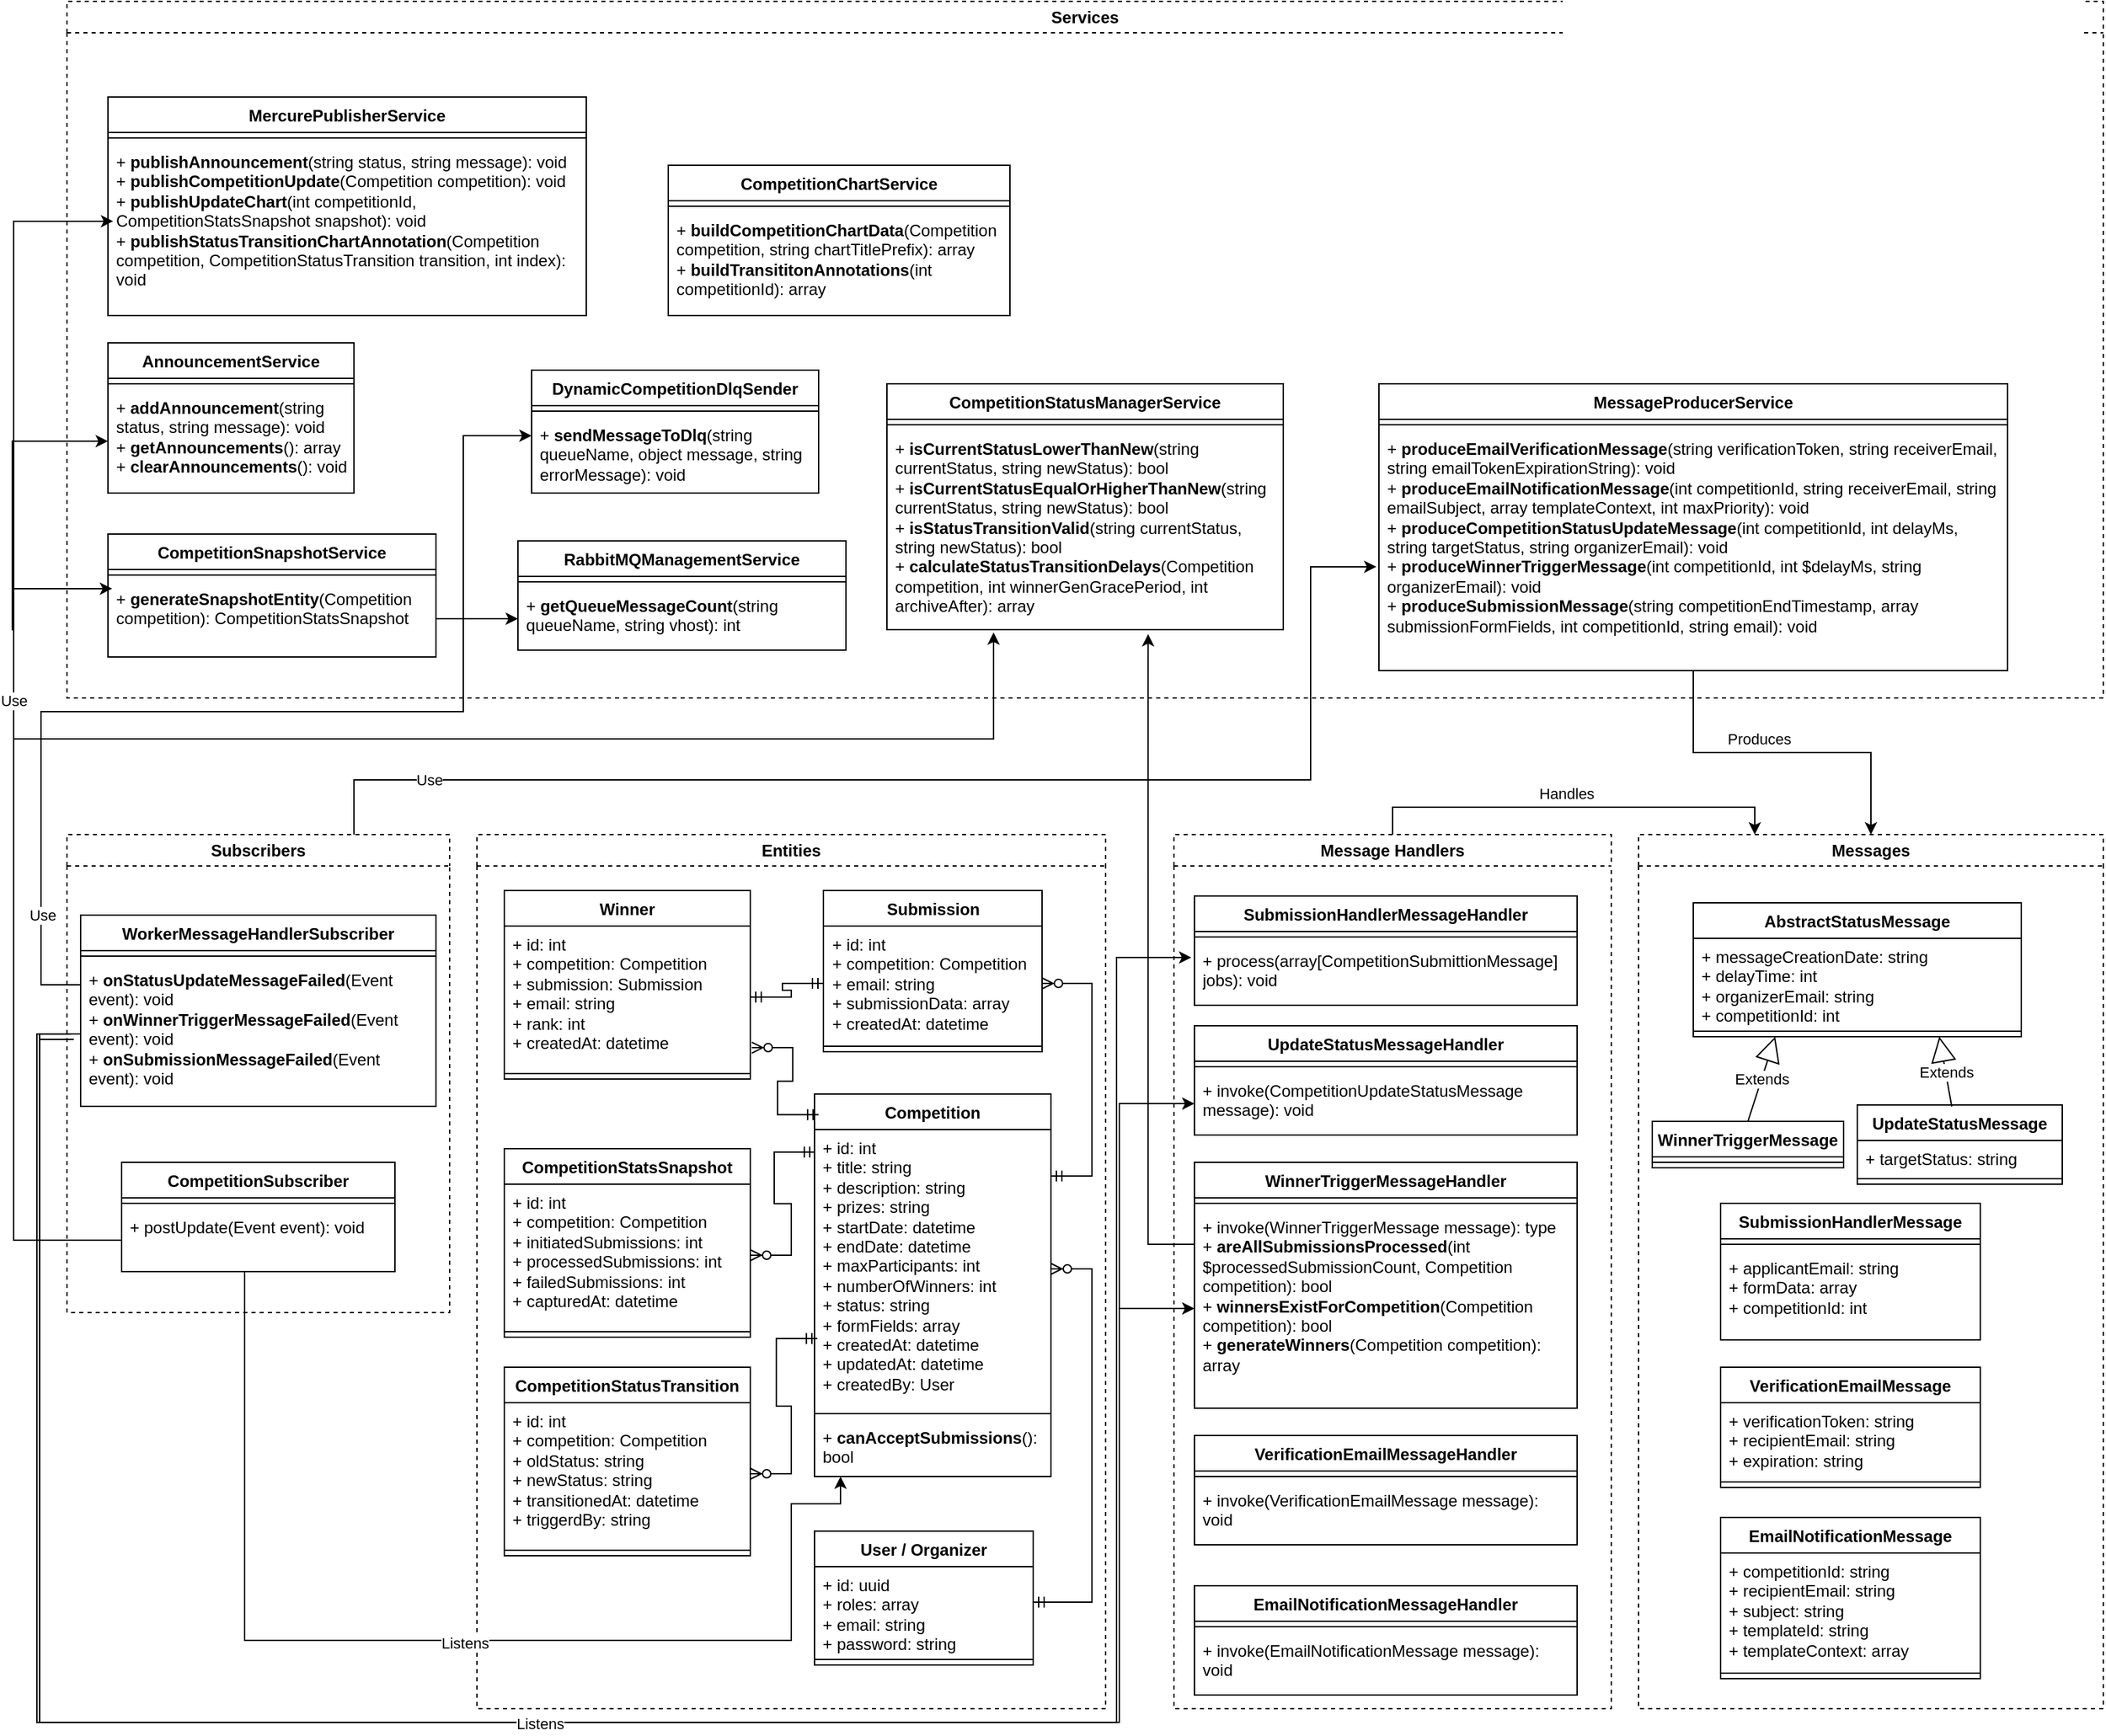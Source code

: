 <mxfile version="28.1.0">
  <diagram name="Page-1" id="Ll_HzV_8jkpDdLq3Myu-">
    <mxGraphModel dx="3773" dy="2722" grid="1" gridSize="10" guides="1" tooltips="1" connect="1" arrows="1" fold="1" page="1" pageScale="1" pageWidth="827" pageHeight="1169" math="0" shadow="0">
      <root>
        <mxCell id="0" />
        <mxCell id="1" parent="0" />
        <mxCell id="NCMBcJRMP1_jPOXvUPL3-62" value="Entities" style="swimlane;whiteSpace=wrap;html=1;dashed=1;" vertex="1" parent="1">
          <mxGeometry x="340" y="560" width="460" height="640" as="geometry" />
        </mxCell>
        <mxCell id="NCMBcJRMP1_jPOXvUPL3-13" value="Submission" style="swimlane;fontStyle=1;align=center;verticalAlign=top;childLayout=stackLayout;horizontal=1;startSize=26;horizontalStack=0;resizeParent=1;resizeParentMax=0;resizeLast=0;collapsible=1;marginBottom=0;whiteSpace=wrap;html=1;" vertex="1" parent="NCMBcJRMP1_jPOXvUPL3-62">
          <mxGeometry x="253.5" y="41" width="160" height="118" as="geometry" />
        </mxCell>
        <mxCell id="NCMBcJRMP1_jPOXvUPL3-14" value="+ id: int&lt;br&gt;+ competition: Competition&lt;div&gt;+ email: string&lt;/div&gt;&lt;div&gt;+ submissionData: array&lt;/div&gt;&lt;div&gt;+ createdAt: datetime&lt;/div&gt;" style="text;strokeColor=none;fillColor=none;align=left;verticalAlign=top;spacingLeft=4;spacingRight=4;overflow=hidden;rotatable=0;points=[[0,0.5],[1,0.5]];portConstraint=eastwest;whiteSpace=wrap;html=1;" vertex="1" parent="NCMBcJRMP1_jPOXvUPL3-13">
          <mxGeometry y="26" width="160" height="84" as="geometry" />
        </mxCell>
        <mxCell id="NCMBcJRMP1_jPOXvUPL3-15" value="" style="line;strokeWidth=1;fillColor=none;align=left;verticalAlign=middle;spacingTop=-1;spacingLeft=3;spacingRight=3;rotatable=0;labelPosition=right;points=[];portConstraint=eastwest;strokeColor=inherit;" vertex="1" parent="NCMBcJRMP1_jPOXvUPL3-13">
          <mxGeometry y="110" width="160" height="8" as="geometry" />
        </mxCell>
        <mxCell id="NCMBcJRMP1_jPOXvUPL3-9" value="Competition" style="swimlane;fontStyle=1;align=center;verticalAlign=top;childLayout=stackLayout;horizontal=1;startSize=26;horizontalStack=0;resizeParent=1;resizeParentMax=0;resizeLast=0;collapsible=1;marginBottom=0;whiteSpace=wrap;html=1;" vertex="1" parent="NCMBcJRMP1_jPOXvUPL3-62">
          <mxGeometry x="247" y="190" width="173" height="280" as="geometry" />
        </mxCell>
        <mxCell id="NCMBcJRMP1_jPOXvUPL3-10" value="+ id: int&lt;br&gt;+ title: string&lt;br&gt;+ description: string&lt;br&gt;+ prizes: string&lt;br&gt;+ startDate: datetime&lt;br&gt;+ endDate: datetime&lt;br&gt;+ maxParticipants: int&lt;br&gt;+ numberOfWinners: int&lt;br&gt;+ status: string&lt;br&gt;+ formFields: array&lt;br&gt;&lt;div&gt;+ createdAt: datetime&lt;br&gt;+ upda&lt;span style=&quot;background-color: transparent; color: light-dark(rgb(0, 0, 0), rgb(255, 255, 255));&quot;&gt;tedAt: datetime&lt;br&gt;+&amp;nbsp;&lt;/span&gt;&lt;span style=&quot;background-color: transparent; color: light-dark(rgb(0, 0, 0), rgb(255, 255, 255));&quot;&gt;createdBy: User&lt;/span&gt;&lt;/div&gt;" style="text;strokeColor=none;fillColor=none;align=left;verticalAlign=top;spacingLeft=4;spacingRight=4;overflow=hidden;rotatable=0;points=[[0,0.5],[1,0.5]];portConstraint=eastwest;whiteSpace=wrap;html=1;" vertex="1" parent="NCMBcJRMP1_jPOXvUPL3-9">
          <mxGeometry y="26" width="173" height="204" as="geometry" />
        </mxCell>
        <mxCell id="NCMBcJRMP1_jPOXvUPL3-11" value="" style="line;strokeWidth=1;fillColor=none;align=left;verticalAlign=middle;spacingTop=-1;spacingLeft=3;spacingRight=3;rotatable=0;labelPosition=right;points=[];portConstraint=eastwest;strokeColor=inherit;" vertex="1" parent="NCMBcJRMP1_jPOXvUPL3-9">
          <mxGeometry y="230" width="173" height="8" as="geometry" />
        </mxCell>
        <mxCell id="NCMBcJRMP1_jPOXvUPL3-12" value="+ &lt;b&gt;canAcceptSubmissions&lt;/b&gt;(): bool" style="text;strokeColor=none;fillColor=none;align=left;verticalAlign=top;spacingLeft=4;spacingRight=4;overflow=hidden;rotatable=0;points=[[0,0.5],[1,0.5]];portConstraint=eastwest;whiteSpace=wrap;html=1;" vertex="1" parent="NCMBcJRMP1_jPOXvUPL3-9">
          <mxGeometry y="238" width="173" height="42" as="geometry" />
        </mxCell>
        <mxCell id="NCMBcJRMP1_jPOXvUPL3-29" value="User / Organizer" style="swimlane;fontStyle=1;align=center;verticalAlign=top;childLayout=stackLayout;horizontal=1;startSize=26;horizontalStack=0;resizeParent=1;resizeParentMax=0;resizeLast=0;collapsible=1;marginBottom=0;whiteSpace=wrap;html=1;" vertex="1" parent="NCMBcJRMP1_jPOXvUPL3-62">
          <mxGeometry x="247" y="510" width="160" height="98" as="geometry" />
        </mxCell>
        <mxCell id="NCMBcJRMP1_jPOXvUPL3-30" value="+ id: uuid&lt;br&gt;+ roles: array&lt;br&gt;+ email: string&lt;br&gt;+ password: string" style="text;strokeColor=none;fillColor=none;align=left;verticalAlign=top;spacingLeft=4;spacingRight=4;overflow=hidden;rotatable=0;points=[[0,0.5],[1,0.5]];portConstraint=eastwest;whiteSpace=wrap;html=1;" vertex="1" parent="NCMBcJRMP1_jPOXvUPL3-29">
          <mxGeometry y="26" width="160" height="64" as="geometry" />
        </mxCell>
        <mxCell id="NCMBcJRMP1_jPOXvUPL3-31" value="" style="line;strokeWidth=1;fillColor=none;align=left;verticalAlign=middle;spacingTop=-1;spacingLeft=3;spacingRight=3;rotatable=0;labelPosition=right;points=[];portConstraint=eastwest;strokeColor=inherit;" vertex="1" parent="NCMBcJRMP1_jPOXvUPL3-29">
          <mxGeometry y="90" width="160" height="8" as="geometry" />
        </mxCell>
        <mxCell id="NCMBcJRMP1_jPOXvUPL3-17" value="CompetitionStatusTransition" style="swimlane;fontStyle=1;align=center;verticalAlign=top;childLayout=stackLayout;horizontal=1;startSize=26;horizontalStack=0;resizeParent=1;resizeParentMax=0;resizeLast=0;collapsible=1;marginBottom=0;whiteSpace=wrap;html=1;" vertex="1" parent="NCMBcJRMP1_jPOXvUPL3-62">
          <mxGeometry x="20" y="390" width="180" height="138" as="geometry">
            <mxRectangle x="50" y="390" width="180" height="30" as="alternateBounds" />
          </mxGeometry>
        </mxCell>
        <mxCell id="NCMBcJRMP1_jPOXvUPL3-18" value="+ id: int&lt;br&gt;+ competition: Competition&lt;br&gt;+ oldStatus: string&lt;br&gt;+ newStatus: string&lt;br&gt;+ transitionedAt: datetime&lt;br&gt;+ triggerdBy: string" style="text;strokeColor=none;fillColor=none;align=left;verticalAlign=top;spacingLeft=4;spacingRight=4;overflow=hidden;rotatable=0;points=[[0,0.5],[1,0.5]];portConstraint=eastwest;whiteSpace=wrap;html=1;" vertex="1" parent="NCMBcJRMP1_jPOXvUPL3-17">
          <mxGeometry y="26" width="180" height="104" as="geometry" />
        </mxCell>
        <mxCell id="NCMBcJRMP1_jPOXvUPL3-19" value="" style="line;strokeWidth=1;fillColor=none;align=left;verticalAlign=middle;spacingTop=-1;spacingLeft=3;spacingRight=3;rotatable=0;labelPosition=right;points=[];portConstraint=eastwest;strokeColor=inherit;" vertex="1" parent="NCMBcJRMP1_jPOXvUPL3-17">
          <mxGeometry y="130" width="180" height="8" as="geometry" />
        </mxCell>
        <mxCell id="NCMBcJRMP1_jPOXvUPL3-21" value="CompetitionStatsSnapshot" style="swimlane;fontStyle=1;align=center;verticalAlign=top;childLayout=stackLayout;horizontal=1;startSize=26;horizontalStack=0;resizeParent=1;resizeParentMax=0;resizeLast=0;collapsible=1;marginBottom=0;whiteSpace=wrap;html=1;" vertex="1" parent="NCMBcJRMP1_jPOXvUPL3-62">
          <mxGeometry x="20" y="230" width="180" height="138" as="geometry" />
        </mxCell>
        <mxCell id="NCMBcJRMP1_jPOXvUPL3-22" value="+ id: int&lt;br&gt;+ competition: Competition&lt;br&gt;+ initiatedSubmissions: int&lt;br&gt;+ processedSubmissions: int&lt;br&gt;+ failedSubmissions: int&lt;br&gt;+ capturedAt: datetime" style="text;strokeColor=none;fillColor=none;align=left;verticalAlign=top;spacingLeft=4;spacingRight=4;overflow=hidden;rotatable=0;points=[[0,0.5],[1,0.5]];portConstraint=eastwest;whiteSpace=wrap;html=1;" vertex="1" parent="NCMBcJRMP1_jPOXvUPL3-21">
          <mxGeometry y="26" width="180" height="104" as="geometry" />
        </mxCell>
        <mxCell id="NCMBcJRMP1_jPOXvUPL3-23" value="" style="line;strokeWidth=1;fillColor=none;align=left;verticalAlign=middle;spacingTop=-1;spacingLeft=3;spacingRight=3;rotatable=0;labelPosition=right;points=[];portConstraint=eastwest;strokeColor=inherit;" vertex="1" parent="NCMBcJRMP1_jPOXvUPL3-21">
          <mxGeometry y="130" width="180" height="8" as="geometry" />
        </mxCell>
        <mxCell id="NCMBcJRMP1_jPOXvUPL3-283" value="" style="edgeStyle=entityRelationEdgeStyle;fontSize=12;html=1;endArrow=ERzeroToMany;startArrow=ERmandOne;rounded=0;entryX=1;entryY=0.5;entryDx=0;entryDy=0;exitX=0.012;exitY=0.75;exitDx=0;exitDy=0;exitPerimeter=0;" edge="1" parent="NCMBcJRMP1_jPOXvUPL3-62" source="NCMBcJRMP1_jPOXvUPL3-10" target="NCMBcJRMP1_jPOXvUPL3-18">
          <mxGeometry width="100" height="100" relative="1" as="geometry">
            <mxPoint x="147" y="240" as="sourcePoint" />
            <mxPoint x="247" y="140" as="targetPoint" />
          </mxGeometry>
        </mxCell>
        <mxCell id="NCMBcJRMP1_jPOXvUPL3-284" value="" style="edgeStyle=entityRelationEdgeStyle;fontSize=12;html=1;endArrow=ERzeroToMany;startArrow=ERmandOne;rounded=0;exitX=0.003;exitY=0.081;exitDx=0;exitDy=0;exitPerimeter=0;" edge="1" parent="NCMBcJRMP1_jPOXvUPL3-62" source="NCMBcJRMP1_jPOXvUPL3-10" target="NCMBcJRMP1_jPOXvUPL3-22">
          <mxGeometry width="100" height="100" relative="1" as="geometry">
            <mxPoint x="299" y="179" as="sourcePoint" />
            <mxPoint x="250" y="179" as="targetPoint" />
          </mxGeometry>
        </mxCell>
        <mxCell id="NCMBcJRMP1_jPOXvUPL3-297" value="" style="edgeStyle=entityRelationEdgeStyle;fontSize=12;html=1;endArrow=ERzeroToMany;startArrow=ERmandOne;rounded=0;exitX=1;exitY=0.406;exitDx=0;exitDy=0;exitPerimeter=0;" edge="1" parent="NCMBcJRMP1_jPOXvUPL3-62" source="NCMBcJRMP1_jPOXvUPL3-30" target="NCMBcJRMP1_jPOXvUPL3-10">
          <mxGeometry width="100" height="100" relative="1" as="geometry">
            <mxPoint x="290" y="800" as="sourcePoint" />
            <mxPoint x="390" y="700" as="targetPoint" />
            <Array as="points">
              <mxPoint x="460" y="410" />
            </Array>
          </mxGeometry>
        </mxCell>
        <mxCell id="NCMBcJRMP1_jPOXvUPL3-298" value="" style="edgeStyle=entityRelationEdgeStyle;fontSize=12;html=1;endArrow=ERzeroToMany;startArrow=ERmandOne;rounded=0;" edge="1" parent="NCMBcJRMP1_jPOXvUPL3-62" target="NCMBcJRMP1_jPOXvUPL3-14">
          <mxGeometry width="100" height="100" relative="1" as="geometry">
            <mxPoint x="420" y="250" as="sourcePoint" />
            <mxPoint x="433" y="160" as="targetPoint" />
            <Array as="points">
              <mxPoint x="473" y="252" />
            </Array>
          </mxGeometry>
        </mxCell>
        <mxCell id="NCMBcJRMP1_jPOXvUPL3-25" value="Winner" style="swimlane;fontStyle=1;align=center;verticalAlign=top;childLayout=stackLayout;horizontal=1;startSize=26;horizontalStack=0;resizeParent=1;resizeParentMax=0;resizeLast=0;collapsible=1;marginBottom=0;whiteSpace=wrap;html=1;" vertex="1" parent="NCMBcJRMP1_jPOXvUPL3-62">
          <mxGeometry x="20" y="41" width="180" height="138" as="geometry" />
        </mxCell>
        <mxCell id="NCMBcJRMP1_jPOXvUPL3-26" value="+ id: int&lt;div&gt;+ competition: Competition&lt;/div&gt;&lt;div&gt;+ submission:&amp;nbsp;&lt;span style=&quot;background-color: transparent; color: light-dark(rgb(0, 0, 0), rgb(255, 255, 255));&quot;&gt;Submission&lt;/span&gt;&lt;/div&gt;&lt;div&gt;+ email: string&lt;/div&gt;&lt;div&gt;+ rank: int&lt;/div&gt;&lt;div&gt;+ createdAt: datetime&lt;/div&gt;" style="text;strokeColor=none;fillColor=none;align=left;verticalAlign=top;spacingLeft=4;spacingRight=4;overflow=hidden;rotatable=0;points=[[0,0.5],[1,0.5]];portConstraint=eastwest;whiteSpace=wrap;html=1;" vertex="1" parent="NCMBcJRMP1_jPOXvUPL3-25">
          <mxGeometry y="26" width="180" height="104" as="geometry" />
        </mxCell>
        <mxCell id="NCMBcJRMP1_jPOXvUPL3-27" value="" style="line;strokeWidth=1;fillColor=none;align=left;verticalAlign=middle;spacingTop=-1;spacingLeft=3;spacingRight=3;rotatable=0;labelPosition=right;points=[];portConstraint=eastwest;strokeColor=inherit;" vertex="1" parent="NCMBcJRMP1_jPOXvUPL3-25">
          <mxGeometry y="130" width="180" height="8" as="geometry" />
        </mxCell>
        <mxCell id="NCMBcJRMP1_jPOXvUPL3-299" value="" style="edgeStyle=entityRelationEdgeStyle;fontSize=12;html=1;endArrow=ERmandOne;startArrow=ERmandOne;rounded=0;" edge="1" parent="NCMBcJRMP1_jPOXvUPL3-62" source="NCMBcJRMP1_jPOXvUPL3-26" target="NCMBcJRMP1_jPOXvUPL3-14">
          <mxGeometry width="100" height="100" relative="1" as="geometry">
            <mxPoint x="260" y="770" as="sourcePoint" />
            <mxPoint x="360" y="670" as="targetPoint" />
          </mxGeometry>
        </mxCell>
        <mxCell id="NCMBcJRMP1_jPOXvUPL3-300" value="" style="edgeStyle=entityRelationEdgeStyle;fontSize=12;html=1;endArrow=ERzeroToMany;startArrow=ERmandOne;rounded=0;exitX=0.017;exitY=0.054;exitDx=0;exitDy=0;exitPerimeter=0;entryX=1.006;entryY=0.856;entryDx=0;entryDy=0;entryPerimeter=0;" edge="1" parent="NCMBcJRMP1_jPOXvUPL3-62" source="NCMBcJRMP1_jPOXvUPL3-9" target="NCMBcJRMP1_jPOXvUPL3-26">
          <mxGeometry width="100" height="100" relative="1" as="geometry">
            <mxPoint x="258" y="760" as="sourcePoint" />
            <mxPoint x="110" y="200" as="targetPoint" />
          </mxGeometry>
        </mxCell>
        <mxCell id="NCMBcJRMP1_jPOXvUPL3-242" style="edgeStyle=orthogonalEdgeStyle;rounded=0;orthogonalLoop=1;jettySize=auto;html=1;exitX=0.75;exitY=0;exitDx=0;exitDy=0;curved=0;strokeColor=default;startSize=12;entryX=-0.004;entryY=0.568;entryDx=0;entryDy=0;entryPerimeter=0;" edge="1" parent="1" source="NCMBcJRMP1_jPOXvUPL3-88" target="NCMBcJRMP1_jPOXvUPL3-129">
          <mxGeometry relative="1" as="geometry">
            <mxPoint x="950" y="400" as="targetPoint" />
            <Array as="points">
              <mxPoint x="250" y="520" />
              <mxPoint x="950" y="520" />
              <mxPoint x="950" y="364" />
            </Array>
          </mxGeometry>
        </mxCell>
        <mxCell id="NCMBcJRMP1_jPOXvUPL3-243" value="Use" style="edgeLabel;html=1;align=center;verticalAlign=middle;resizable=0;points=[];" vertex="1" connectable="0" parent="NCMBcJRMP1_jPOXvUPL3-242">
          <mxGeometry x="-0.802" relative="1" as="geometry">
            <mxPoint x="1" as="offset" />
          </mxGeometry>
        </mxCell>
        <mxCell id="NCMBcJRMP1_jPOXvUPL3-88" value="Subscribers" style="swimlane;whiteSpace=wrap;html=1;dashed=1;" vertex="1" parent="1">
          <mxGeometry x="40" y="560" width="280" height="350" as="geometry" />
        </mxCell>
        <mxCell id="NCMBcJRMP1_jPOXvUPL3-93" value="CompetitionSubscriber" style="swimlane;fontStyle=1;align=center;verticalAlign=top;childLayout=stackLayout;horizontal=1;startSize=26;horizontalStack=0;resizeParent=1;resizeParentMax=0;resizeLast=0;collapsible=1;marginBottom=0;whiteSpace=wrap;html=1;" vertex="1" parent="NCMBcJRMP1_jPOXvUPL3-88">
          <mxGeometry x="40" y="240" width="200" height="80" as="geometry" />
        </mxCell>
        <mxCell id="NCMBcJRMP1_jPOXvUPL3-95" value="" style="line;strokeWidth=1;fillColor=none;align=left;verticalAlign=middle;spacingTop=-1;spacingLeft=3;spacingRight=3;rotatable=0;labelPosition=right;points=[];portConstraint=eastwest;strokeColor=inherit;" vertex="1" parent="NCMBcJRMP1_jPOXvUPL3-93">
          <mxGeometry y="26" width="200" height="8" as="geometry" />
        </mxCell>
        <mxCell id="NCMBcJRMP1_jPOXvUPL3-96" value="+ postUpdate(Event event): void" style="text;strokeColor=none;fillColor=none;align=left;verticalAlign=top;spacingLeft=4;spacingRight=4;overflow=hidden;rotatable=0;points=[[0,0.5],[1,0.5]];portConstraint=eastwest;whiteSpace=wrap;html=1;" vertex="1" parent="NCMBcJRMP1_jPOXvUPL3-93">
          <mxGeometry y="34" width="200" height="46" as="geometry" />
        </mxCell>
        <mxCell id="NCMBcJRMP1_jPOXvUPL3-89" value="WorkerMessageHandlerSubscriber" style="swimlane;fontStyle=1;align=center;verticalAlign=top;childLayout=stackLayout;horizontal=1;startSize=26;horizontalStack=0;resizeParent=1;resizeParentMax=0;resizeLast=0;collapsible=1;marginBottom=0;whiteSpace=wrap;html=1;" vertex="1" parent="NCMBcJRMP1_jPOXvUPL3-88">
          <mxGeometry x="10" y="59" width="260" height="140" as="geometry" />
        </mxCell>
        <mxCell id="NCMBcJRMP1_jPOXvUPL3-91" value="" style="line;strokeWidth=1;fillColor=none;align=left;verticalAlign=middle;spacingTop=-1;spacingLeft=3;spacingRight=3;rotatable=0;labelPosition=right;points=[];portConstraint=eastwest;strokeColor=inherit;" vertex="1" parent="NCMBcJRMP1_jPOXvUPL3-89">
          <mxGeometry y="26" width="260" height="8" as="geometry" />
        </mxCell>
        <mxCell id="NCMBcJRMP1_jPOXvUPL3-92" value="+ &lt;b&gt;onStatusUpdateMessageFailed&lt;/b&gt;(Event event): void&lt;br&gt;+ &lt;b&gt;onWinnerTriggerMessageFailed&lt;/b&gt;(Event event): void&lt;br&gt;+ &lt;b&gt;onSubmissionMessageFailed&lt;/b&gt;(Event event): void" style="text;strokeColor=none;fillColor=none;align=left;verticalAlign=top;spacingLeft=4;spacingRight=4;overflow=hidden;rotatable=0;points=[[0,0.5],[1,0.5]];portConstraint=eastwest;whiteSpace=wrap;html=1;" vertex="1" parent="NCMBcJRMP1_jPOXvUPL3-89">
          <mxGeometry y="34" width="260" height="106" as="geometry" />
        </mxCell>
        <mxCell id="NCMBcJRMP1_jPOXvUPL3-97" value="Services" style="swimlane;whiteSpace=wrap;html=1;dashed=1;" vertex="1" parent="1">
          <mxGeometry x="40" y="-50" width="1490" height="510" as="geometry" />
        </mxCell>
        <mxCell id="NCMBcJRMP1_jPOXvUPL3-102" value="CompetitionChartService" style="swimlane;fontStyle=1;align=center;verticalAlign=top;childLayout=stackLayout;horizontal=1;startSize=26;horizontalStack=0;resizeParent=1;resizeParentMax=0;resizeLast=0;collapsible=1;marginBottom=0;whiteSpace=wrap;html=1;" vertex="1" parent="NCMBcJRMP1_jPOXvUPL3-97">
          <mxGeometry x="440" y="120" width="250" height="110" as="geometry" />
        </mxCell>
        <mxCell id="NCMBcJRMP1_jPOXvUPL3-104" value="" style="line;strokeWidth=1;fillColor=none;align=left;verticalAlign=middle;spacingTop=-1;spacingLeft=3;spacingRight=3;rotatable=0;labelPosition=right;points=[];portConstraint=eastwest;strokeColor=inherit;" vertex="1" parent="NCMBcJRMP1_jPOXvUPL3-102">
          <mxGeometry y="26" width="250" height="8" as="geometry" />
        </mxCell>
        <mxCell id="NCMBcJRMP1_jPOXvUPL3-105" value="+ &lt;b&gt;buildCompetitionChartData&lt;/b&gt;(Competition competition, string chartTitlePrefix): array&lt;br&gt;+ &lt;b&gt;buildTransititonAnnotations&lt;/b&gt;(int competitionId): array" style="text;strokeColor=none;fillColor=none;align=left;verticalAlign=top;spacingLeft=4;spacingRight=4;overflow=hidden;rotatable=0;points=[[0,0.5],[1,0.5]];portConstraint=eastwest;whiteSpace=wrap;html=1;" vertex="1" parent="NCMBcJRMP1_jPOXvUPL3-102">
          <mxGeometry y="34" width="250" height="76" as="geometry" />
        </mxCell>
        <mxCell id="NCMBcJRMP1_jPOXvUPL3-98" value="RabbitMQManagementService" style="swimlane;fontStyle=1;align=center;verticalAlign=top;childLayout=stackLayout;horizontal=1;startSize=26;horizontalStack=0;resizeParent=1;resizeParentMax=0;resizeLast=0;collapsible=1;marginBottom=0;whiteSpace=wrap;html=1;" vertex="1" parent="NCMBcJRMP1_jPOXvUPL3-97">
          <mxGeometry x="330" y="395" width="240" height="80" as="geometry" />
        </mxCell>
        <mxCell id="NCMBcJRMP1_jPOXvUPL3-100" value="" style="line;strokeWidth=1;fillColor=none;align=left;verticalAlign=middle;spacingTop=-1;spacingLeft=3;spacingRight=3;rotatable=0;labelPosition=right;points=[];portConstraint=eastwest;strokeColor=inherit;" vertex="1" parent="NCMBcJRMP1_jPOXvUPL3-98">
          <mxGeometry y="26" width="240" height="8" as="geometry" />
        </mxCell>
        <mxCell id="NCMBcJRMP1_jPOXvUPL3-101" value="+ &lt;b&gt;getQueueMessageCount&lt;/b&gt;(string queueName, string vhost): int" style="text;strokeColor=none;fillColor=none;align=left;verticalAlign=top;spacingLeft=4;spacingRight=4;overflow=hidden;rotatable=0;points=[[0,0.5],[1,0.5]];portConstraint=eastwest;whiteSpace=wrap;html=1;" vertex="1" parent="NCMBcJRMP1_jPOXvUPL3-98">
          <mxGeometry y="34" width="240" height="46" as="geometry" />
        </mxCell>
        <mxCell id="NCMBcJRMP1_jPOXvUPL3-106" value="CompetitionStatusManagerService" style="swimlane;fontStyle=1;align=center;verticalAlign=top;childLayout=stackLayout;horizontal=1;startSize=26;horizontalStack=0;resizeParent=1;resizeParentMax=0;resizeLast=0;collapsible=1;marginBottom=0;whiteSpace=wrap;html=1;" vertex="1" parent="NCMBcJRMP1_jPOXvUPL3-97">
          <mxGeometry x="600" y="280" width="290" height="180" as="geometry" />
        </mxCell>
        <mxCell id="NCMBcJRMP1_jPOXvUPL3-108" value="" style="line;strokeWidth=1;fillColor=none;align=left;verticalAlign=middle;spacingTop=-1;spacingLeft=3;spacingRight=3;rotatable=0;labelPosition=right;points=[];portConstraint=eastwest;strokeColor=inherit;" vertex="1" parent="NCMBcJRMP1_jPOXvUPL3-106">
          <mxGeometry y="26" width="290" height="8" as="geometry" />
        </mxCell>
        <mxCell id="NCMBcJRMP1_jPOXvUPL3-109" value="+ &lt;b&gt;isCurrentStatusLowerThanNew&lt;/b&gt;(string currentStatus, string newStatus): bool&lt;br&gt;+&amp;nbsp;&lt;b&gt;isCurrentStatusEqualOrHigherThanNew&lt;/b&gt;(string currentStatus, string newStatus): bool&lt;br&gt;+&amp;nbsp;&lt;b&gt;isStatusTransitionValid&lt;/b&gt;(string currentStatus, string newStatus): bool&lt;br&gt;+&amp;nbsp;&lt;b&gt;calculateStatusTransitionDelays&lt;/b&gt;(Competition competition, int winnerGenGracePeriod, int archiveAfter): array" style="text;strokeColor=none;fillColor=none;align=left;verticalAlign=top;spacingLeft=4;spacingRight=4;overflow=hidden;rotatable=0;points=[[0,0.5],[1,0.5]];portConstraint=eastwest;whiteSpace=wrap;html=1;" vertex="1" parent="NCMBcJRMP1_jPOXvUPL3-106">
          <mxGeometry y="34" width="290" height="146" as="geometry" />
        </mxCell>
        <mxCell id="NCMBcJRMP1_jPOXvUPL3-110" value="MercurePublisherService" style="swimlane;fontStyle=1;align=center;verticalAlign=top;childLayout=stackLayout;horizontal=1;startSize=26;horizontalStack=0;resizeParent=1;resizeParentMax=0;resizeLast=0;collapsible=1;marginBottom=0;whiteSpace=wrap;html=1;" vertex="1" parent="NCMBcJRMP1_jPOXvUPL3-97">
          <mxGeometry x="30" y="70" width="350" height="160" as="geometry" />
        </mxCell>
        <mxCell id="NCMBcJRMP1_jPOXvUPL3-112" value="" style="line;strokeWidth=1;fillColor=none;align=left;verticalAlign=middle;spacingTop=-1;spacingLeft=3;spacingRight=3;rotatable=0;labelPosition=right;points=[];portConstraint=eastwest;strokeColor=inherit;" vertex="1" parent="NCMBcJRMP1_jPOXvUPL3-110">
          <mxGeometry y="26" width="350" height="8" as="geometry" />
        </mxCell>
        <mxCell id="NCMBcJRMP1_jPOXvUPL3-113" value="+ &lt;b&gt;publishAnnouncement&lt;/b&gt;(string status, string message): void&lt;br&gt;+&amp;nbsp;&lt;b&gt;publishCompetitionUpdate&lt;/b&gt;(Competition competition): void&lt;br&gt;+&amp;nbsp;&lt;b&gt;publishUpdateChart&lt;/b&gt;(int competitionId, CompetitionStatsSnapshot snapshot): void&lt;br&gt;+&amp;nbsp;&lt;b&gt;publishStatusTransitionChartAnnotation&lt;/b&gt;(Competition competition, CompetitionStatusTransition transition, int index): void" style="text;strokeColor=none;fillColor=none;align=left;verticalAlign=top;spacingLeft=4;spacingRight=4;overflow=hidden;rotatable=0;points=[[0,0.5],[1,0.5]];portConstraint=eastwest;whiteSpace=wrap;html=1;" vertex="1" parent="NCMBcJRMP1_jPOXvUPL3-110">
          <mxGeometry y="34" width="350" height="126" as="geometry" />
        </mxCell>
        <mxCell id="NCMBcJRMP1_jPOXvUPL3-118" value="CompetitionSnapshotService" style="swimlane;fontStyle=1;align=center;verticalAlign=top;childLayout=stackLayout;horizontal=1;startSize=26;horizontalStack=0;resizeParent=1;resizeParentMax=0;resizeLast=0;collapsible=1;marginBottom=0;whiteSpace=wrap;html=1;" vertex="1" parent="NCMBcJRMP1_jPOXvUPL3-97">
          <mxGeometry x="30" y="390" width="240" height="90" as="geometry" />
        </mxCell>
        <mxCell id="NCMBcJRMP1_jPOXvUPL3-120" value="" style="line;strokeWidth=1;fillColor=none;align=left;verticalAlign=middle;spacingTop=-1;spacingLeft=3;spacingRight=3;rotatable=0;labelPosition=right;points=[];portConstraint=eastwest;strokeColor=inherit;" vertex="1" parent="NCMBcJRMP1_jPOXvUPL3-118">
          <mxGeometry y="26" width="240" height="8" as="geometry" />
        </mxCell>
        <mxCell id="NCMBcJRMP1_jPOXvUPL3-121" value="+ &lt;b&gt;generateSnapshotEntity&lt;/b&gt;(Competition competition):&lt;b&gt;&amp;nbsp;&lt;/b&gt;CompetitionStatsSnapshot" style="text;strokeColor=none;fillColor=none;align=left;verticalAlign=top;spacingLeft=4;spacingRight=4;overflow=hidden;rotatable=0;points=[[0,0.5],[1,0.5]];portConstraint=eastwest;whiteSpace=wrap;html=1;" vertex="1" parent="NCMBcJRMP1_jPOXvUPL3-118">
          <mxGeometry y="34" width="240" height="56" as="geometry" />
        </mxCell>
        <mxCell id="NCMBcJRMP1_jPOXvUPL3-122" value="DynamicCompetitionDlqSender" style="swimlane;fontStyle=1;align=center;verticalAlign=top;childLayout=stackLayout;horizontal=1;startSize=26;horizontalStack=0;resizeParent=1;resizeParentMax=0;resizeLast=0;collapsible=1;marginBottom=0;whiteSpace=wrap;html=1;" vertex="1" parent="NCMBcJRMP1_jPOXvUPL3-97">
          <mxGeometry x="340" y="270" width="210" height="90" as="geometry" />
        </mxCell>
        <mxCell id="NCMBcJRMP1_jPOXvUPL3-124" value="" style="line;strokeWidth=1;fillColor=none;align=left;verticalAlign=middle;spacingTop=-1;spacingLeft=3;spacingRight=3;rotatable=0;labelPosition=right;points=[];portConstraint=eastwest;strokeColor=inherit;" vertex="1" parent="NCMBcJRMP1_jPOXvUPL3-122">
          <mxGeometry y="26" width="210" height="8" as="geometry" />
        </mxCell>
        <mxCell id="NCMBcJRMP1_jPOXvUPL3-125" value="+ &lt;b&gt;sendMessageToDlq&lt;/b&gt;(string queueName, object message, string errorMessage): void" style="text;strokeColor=none;fillColor=none;align=left;verticalAlign=top;spacingLeft=4;spacingRight=4;overflow=hidden;rotatable=0;points=[[0,0.5],[1,0.5]];portConstraint=eastwest;whiteSpace=wrap;html=1;" vertex="1" parent="NCMBcJRMP1_jPOXvUPL3-122">
          <mxGeometry y="34" width="210" height="56" as="geometry" />
        </mxCell>
        <mxCell id="NCMBcJRMP1_jPOXvUPL3-126" value="MessageProducerService" style="swimlane;fontStyle=1;align=center;verticalAlign=top;childLayout=stackLayout;horizontal=1;startSize=26;horizontalStack=0;resizeParent=1;resizeParentMax=0;resizeLast=0;collapsible=1;marginBottom=0;whiteSpace=wrap;html=1;" vertex="1" parent="NCMBcJRMP1_jPOXvUPL3-97">
          <mxGeometry x="960" y="280" width="460" height="210" as="geometry" />
        </mxCell>
        <mxCell id="NCMBcJRMP1_jPOXvUPL3-128" value="" style="line;strokeWidth=1;fillColor=none;align=left;verticalAlign=middle;spacingTop=-1;spacingLeft=3;spacingRight=3;rotatable=0;labelPosition=right;points=[];portConstraint=eastwest;strokeColor=inherit;" vertex="1" parent="NCMBcJRMP1_jPOXvUPL3-126">
          <mxGeometry y="26" width="460" height="8" as="geometry" />
        </mxCell>
        <mxCell id="NCMBcJRMP1_jPOXvUPL3-129" value="+&amp;nbsp;&lt;b&gt;produceEmailVerificationMessage&lt;/b&gt;(string verificationToken, string receiverEmail, string emailTokenExpirationString): void&lt;br&gt;+ &lt;b&gt;produceEmailNotificationMessage&lt;/b&gt;(int competitionId, string receiverEmail, string emailSubject, array templateContext, int maxPriority): void&lt;div&gt;+ &lt;b&gt;produceCompetitionStatusUpdateMessage&lt;/b&gt;(int competitionId, int delayMs, string targetStatus, string organizerEmail): void&lt;/div&gt;&lt;div&gt;+ &lt;b&gt;produceWinnerTriggerMessage&lt;/b&gt;(int competitionId, int $delayMs, string organizerEmail): void&lt;/div&gt;&lt;div&gt;+ &lt;b&gt;produceSubmissionMessage&lt;/b&gt;(string competitionEndTimestamp, array submissionFormFields, int competitionId, string email): void&lt;/div&gt;" style="text;strokeColor=none;fillColor=none;align=left;verticalAlign=top;spacingLeft=4;spacingRight=4;overflow=hidden;rotatable=0;points=[[0,0.5],[1,0.5]];portConstraint=eastwest;whiteSpace=wrap;html=1;" vertex="1" parent="NCMBcJRMP1_jPOXvUPL3-126">
          <mxGeometry y="34" width="460" height="176" as="geometry" />
        </mxCell>
        <mxCell id="NCMBcJRMP1_jPOXvUPL3-114" value="AnnouncementService" style="swimlane;fontStyle=1;align=center;verticalAlign=top;childLayout=stackLayout;horizontal=1;startSize=26;horizontalStack=0;resizeParent=1;resizeParentMax=0;resizeLast=0;collapsible=1;marginBottom=0;whiteSpace=wrap;html=1;" vertex="1" parent="NCMBcJRMP1_jPOXvUPL3-97">
          <mxGeometry x="30" y="250" width="180" height="110" as="geometry" />
        </mxCell>
        <mxCell id="NCMBcJRMP1_jPOXvUPL3-116" value="" style="line;strokeWidth=1;fillColor=none;align=left;verticalAlign=middle;spacingTop=-1;spacingLeft=3;spacingRight=3;rotatable=0;labelPosition=right;points=[];portConstraint=eastwest;strokeColor=inherit;" vertex="1" parent="NCMBcJRMP1_jPOXvUPL3-114">
          <mxGeometry y="26" width="180" height="8" as="geometry" />
        </mxCell>
        <mxCell id="NCMBcJRMP1_jPOXvUPL3-117" value="+ &lt;b&gt;addAnnouncement&lt;/b&gt;(string status, string message): void&lt;br&gt;+&amp;nbsp;&lt;b&gt;getAnnouncements&lt;/b&gt;(): array&lt;br&gt;+&amp;nbsp;&lt;b&gt;clearAnnouncements&lt;/b&gt;(): void" style="text;strokeColor=none;fillColor=none;align=left;verticalAlign=top;spacingLeft=4;spacingRight=4;overflow=hidden;rotatable=0;points=[[0,0.5],[1,0.5]];portConstraint=eastwest;whiteSpace=wrap;html=1;" vertex="1" parent="NCMBcJRMP1_jPOXvUPL3-114">
          <mxGeometry y="34" width="180" height="76" as="geometry" />
        </mxCell>
        <mxCell id="NCMBcJRMP1_jPOXvUPL3-279" style="edgeStyle=orthogonalEdgeStyle;rounded=0;orthogonalLoop=1;jettySize=auto;html=1;" edge="1" parent="NCMBcJRMP1_jPOXvUPL3-97" source="NCMBcJRMP1_jPOXvUPL3-121" target="NCMBcJRMP1_jPOXvUPL3-101">
          <mxGeometry relative="1" as="geometry" />
        </mxCell>
        <mxCell id="NCMBcJRMP1_jPOXvUPL3-239" style="edgeStyle=orthogonalEdgeStyle;rounded=0;orthogonalLoop=1;jettySize=auto;html=1;entryX=0.25;entryY=0;entryDx=0;entryDy=0;" edge="1" parent="1" source="NCMBcJRMP1_jPOXvUPL3-130" target="NCMBcJRMP1_jPOXvUPL3-198">
          <mxGeometry relative="1" as="geometry">
            <mxPoint x="1250" y="530" as="targetPoint" />
            <Array as="points">
              <mxPoint x="1010" y="540" />
              <mxPoint x="1275" y="540" />
            </Array>
          </mxGeometry>
        </mxCell>
        <mxCell id="NCMBcJRMP1_jPOXvUPL3-240" value="Handles" style="edgeLabel;html=1;align=center;verticalAlign=middle;resizable=0;points=[];" vertex="1" connectable="0" parent="NCMBcJRMP1_jPOXvUPL3-239">
          <mxGeometry x="0.154" relative="1" as="geometry">
            <mxPoint x="-29" y="-10" as="offset" />
          </mxGeometry>
        </mxCell>
        <mxCell id="NCMBcJRMP1_jPOXvUPL3-130" value="Message Handlers" style="swimlane;whiteSpace=wrap;html=1;dashed=1;" vertex="1" parent="1">
          <mxGeometry x="850" y="560" width="320" height="640" as="geometry" />
        </mxCell>
        <mxCell id="NCMBcJRMP1_jPOXvUPL3-131" value="UpdateStatusMessageHandler" style="swimlane;fontStyle=1;align=center;verticalAlign=top;childLayout=stackLayout;horizontal=1;startSize=26;horizontalStack=0;resizeParent=1;resizeParentMax=0;resizeLast=0;collapsible=1;marginBottom=0;whiteSpace=wrap;html=1;" vertex="1" parent="NCMBcJRMP1_jPOXvUPL3-130">
          <mxGeometry x="15" y="140" width="280" height="80" as="geometry" />
        </mxCell>
        <mxCell id="NCMBcJRMP1_jPOXvUPL3-133" value="" style="line;strokeWidth=1;fillColor=none;align=left;verticalAlign=middle;spacingTop=-1;spacingLeft=3;spacingRight=3;rotatable=0;labelPosition=right;points=[];portConstraint=eastwest;strokeColor=inherit;" vertex="1" parent="NCMBcJRMP1_jPOXvUPL3-131">
          <mxGeometry y="26" width="280" height="8" as="geometry" />
        </mxCell>
        <mxCell id="NCMBcJRMP1_jPOXvUPL3-134" value="+ invoke(CompetitionUpdateStatusMessage message): void" style="text;strokeColor=none;fillColor=none;align=left;verticalAlign=top;spacingLeft=4;spacingRight=4;overflow=hidden;rotatable=0;points=[[0,0.5],[1,0.5]];portConstraint=eastwest;whiteSpace=wrap;html=1;" vertex="1" parent="NCMBcJRMP1_jPOXvUPL3-131">
          <mxGeometry y="34" width="280" height="46" as="geometry" />
        </mxCell>
        <mxCell id="NCMBcJRMP1_jPOXvUPL3-135" value="SubmissionHandlerMessageHandler" style="swimlane;fontStyle=1;align=center;verticalAlign=top;childLayout=stackLayout;horizontal=1;startSize=26;horizontalStack=0;resizeParent=1;resizeParentMax=0;resizeLast=0;collapsible=1;marginBottom=0;whiteSpace=wrap;html=1;" vertex="1" parent="NCMBcJRMP1_jPOXvUPL3-130">
          <mxGeometry x="15" y="45" width="280" height="80" as="geometry" />
        </mxCell>
        <mxCell id="NCMBcJRMP1_jPOXvUPL3-137" value="" style="line;strokeWidth=1;fillColor=none;align=left;verticalAlign=middle;spacingTop=-1;spacingLeft=3;spacingRight=3;rotatable=0;labelPosition=right;points=[];portConstraint=eastwest;strokeColor=inherit;" vertex="1" parent="NCMBcJRMP1_jPOXvUPL3-135">
          <mxGeometry y="26" width="280" height="8" as="geometry" />
        </mxCell>
        <mxCell id="NCMBcJRMP1_jPOXvUPL3-138" value="+ process(array[CompetitionSubmittionMessage] jobs): void" style="text;strokeColor=none;fillColor=none;align=left;verticalAlign=top;spacingLeft=4;spacingRight=4;overflow=hidden;rotatable=0;points=[[0,0.5],[1,0.5]];portConstraint=eastwest;whiteSpace=wrap;html=1;" vertex="1" parent="NCMBcJRMP1_jPOXvUPL3-135">
          <mxGeometry y="34" width="280" height="46" as="geometry" />
        </mxCell>
        <mxCell id="NCMBcJRMP1_jPOXvUPL3-140" value="WinnerTriggerMessageHandler" style="swimlane;fontStyle=1;align=center;verticalAlign=top;childLayout=stackLayout;horizontal=1;startSize=26;horizontalStack=0;resizeParent=1;resizeParentMax=0;resizeLast=0;collapsible=1;marginBottom=0;whiteSpace=wrap;html=1;" vertex="1" parent="NCMBcJRMP1_jPOXvUPL3-130">
          <mxGeometry x="15" y="240" width="280" height="180" as="geometry" />
        </mxCell>
        <mxCell id="NCMBcJRMP1_jPOXvUPL3-142" value="" style="line;strokeWidth=1;fillColor=none;align=left;verticalAlign=middle;spacingTop=-1;spacingLeft=3;spacingRight=3;rotatable=0;labelPosition=right;points=[];portConstraint=eastwest;strokeColor=inherit;" vertex="1" parent="NCMBcJRMP1_jPOXvUPL3-140">
          <mxGeometry y="26" width="280" height="8" as="geometry" />
        </mxCell>
        <mxCell id="NCMBcJRMP1_jPOXvUPL3-143" value="+ invoke(WinnerTriggerMessage message): type&lt;br&gt;+&amp;nbsp;&lt;b&gt;areAllSubmissionsProcessed&lt;/b&gt;(int $processedSubmissionCount, Competition competition): bool&lt;br&gt;+&amp;nbsp;&lt;b&gt;winnersExistForCompetition&lt;/b&gt;(Competition competition): bool&lt;br&gt;+&amp;nbsp;&lt;b&gt;generateWinners&lt;/b&gt;(Competition competition): array" style="text;strokeColor=none;fillColor=none;align=left;verticalAlign=top;spacingLeft=4;spacingRight=4;overflow=hidden;rotatable=0;points=[[0,0.5],[1,0.5]];portConstraint=eastwest;whiteSpace=wrap;html=1;" vertex="1" parent="NCMBcJRMP1_jPOXvUPL3-140">
          <mxGeometry y="34" width="280" height="146" as="geometry" />
        </mxCell>
        <mxCell id="NCMBcJRMP1_jPOXvUPL3-144" value="VerificationEmailMessageHandler" style="swimlane;fontStyle=1;align=center;verticalAlign=top;childLayout=stackLayout;horizontal=1;startSize=26;horizontalStack=0;resizeParent=1;resizeParentMax=0;resizeLast=0;collapsible=1;marginBottom=0;whiteSpace=wrap;html=1;" vertex="1" parent="NCMBcJRMP1_jPOXvUPL3-130">
          <mxGeometry x="15" y="440" width="280" height="80" as="geometry" />
        </mxCell>
        <mxCell id="NCMBcJRMP1_jPOXvUPL3-146" value="" style="line;strokeWidth=1;fillColor=none;align=left;verticalAlign=middle;spacingTop=-1;spacingLeft=3;spacingRight=3;rotatable=0;labelPosition=right;points=[];portConstraint=eastwest;strokeColor=inherit;" vertex="1" parent="NCMBcJRMP1_jPOXvUPL3-144">
          <mxGeometry y="26" width="280" height="8" as="geometry" />
        </mxCell>
        <mxCell id="NCMBcJRMP1_jPOXvUPL3-147" value="+ invoke(VerificationEmailMessage message): void" style="text;strokeColor=none;fillColor=none;align=left;verticalAlign=top;spacingLeft=4;spacingRight=4;overflow=hidden;rotatable=0;points=[[0,0.5],[1,0.5]];portConstraint=eastwest;whiteSpace=wrap;html=1;" vertex="1" parent="NCMBcJRMP1_jPOXvUPL3-144">
          <mxGeometry y="34" width="280" height="46" as="geometry" />
        </mxCell>
        <mxCell id="NCMBcJRMP1_jPOXvUPL3-148" value="EmailNotificationMessageHandler" style="swimlane;fontStyle=1;align=center;verticalAlign=top;childLayout=stackLayout;horizontal=1;startSize=26;horizontalStack=0;resizeParent=1;resizeParentMax=0;resizeLast=0;collapsible=1;marginBottom=0;whiteSpace=wrap;html=1;" vertex="1" parent="NCMBcJRMP1_jPOXvUPL3-130">
          <mxGeometry x="15" y="550" width="280" height="80" as="geometry" />
        </mxCell>
        <mxCell id="NCMBcJRMP1_jPOXvUPL3-150" value="" style="line;strokeWidth=1;fillColor=none;align=left;verticalAlign=middle;spacingTop=-1;spacingLeft=3;spacingRight=3;rotatable=0;labelPosition=right;points=[];portConstraint=eastwest;strokeColor=inherit;" vertex="1" parent="NCMBcJRMP1_jPOXvUPL3-148">
          <mxGeometry y="26" width="280" height="8" as="geometry" />
        </mxCell>
        <mxCell id="NCMBcJRMP1_jPOXvUPL3-151" value="+ invoke(EmailNotificationMessage message): void" style="text;strokeColor=none;fillColor=none;align=left;verticalAlign=top;spacingLeft=4;spacingRight=4;overflow=hidden;rotatable=0;points=[[0,0.5],[1,0.5]];portConstraint=eastwest;whiteSpace=wrap;html=1;" vertex="1" parent="NCMBcJRMP1_jPOXvUPL3-148">
          <mxGeometry y="34" width="280" height="46" as="geometry" />
        </mxCell>
        <mxCell id="NCMBcJRMP1_jPOXvUPL3-198" value="Messages" style="swimlane;whiteSpace=wrap;html=1;dashed=1;" vertex="1" parent="1">
          <mxGeometry x="1190" y="560" width="340" height="640" as="geometry" />
        </mxCell>
        <mxCell id="NCMBcJRMP1_jPOXvUPL3-203" value="SubmissionHandlerMessage" style="swimlane;fontStyle=1;align=center;verticalAlign=top;childLayout=stackLayout;horizontal=1;startSize=26;horizontalStack=0;resizeParent=1;resizeParentMax=0;resizeLast=0;collapsible=1;marginBottom=0;whiteSpace=wrap;html=1;" vertex="1" parent="NCMBcJRMP1_jPOXvUPL3-198">
          <mxGeometry x="60" y="270" width="190" height="100" as="geometry" />
        </mxCell>
        <mxCell id="NCMBcJRMP1_jPOXvUPL3-205" value="" style="line;strokeWidth=1;fillColor=none;align=left;verticalAlign=middle;spacingTop=-1;spacingLeft=3;spacingRight=3;rotatable=0;labelPosition=right;points=[];portConstraint=eastwest;strokeColor=inherit;" vertex="1" parent="NCMBcJRMP1_jPOXvUPL3-203">
          <mxGeometry y="26" width="190" height="8" as="geometry" />
        </mxCell>
        <mxCell id="NCMBcJRMP1_jPOXvUPL3-204" value="+ applicantEmail: string&lt;br&gt;+ formData: array&lt;br&gt;+&amp;nbsp;competitionId: int" style="text;strokeColor=none;fillColor=none;align=left;verticalAlign=top;spacingLeft=4;spacingRight=4;overflow=hidden;rotatable=0;points=[[0,0.5],[1,0.5]];portConstraint=eastwest;whiteSpace=wrap;html=1;" vertex="1" parent="NCMBcJRMP1_jPOXvUPL3-203">
          <mxGeometry y="34" width="190" height="66" as="geometry" />
        </mxCell>
        <mxCell id="NCMBcJRMP1_jPOXvUPL3-207" value="WinnerTriggerMessage" style="swimlane;fontStyle=1;align=center;verticalAlign=top;childLayout=stackLayout;horizontal=1;startSize=26;horizontalStack=0;resizeParent=1;resizeParentMax=0;resizeLast=0;collapsible=1;marginBottom=0;whiteSpace=wrap;html=1;" vertex="1" parent="NCMBcJRMP1_jPOXvUPL3-198">
          <mxGeometry x="10" y="210" width="140" height="34" as="geometry" />
        </mxCell>
        <mxCell id="NCMBcJRMP1_jPOXvUPL3-209" value="" style="line;strokeWidth=1;fillColor=none;align=left;verticalAlign=middle;spacingTop=-1;spacingLeft=3;spacingRight=3;rotatable=0;labelPosition=right;points=[];portConstraint=eastwest;strokeColor=inherit;" vertex="1" parent="NCMBcJRMP1_jPOXvUPL3-207">
          <mxGeometry y="26" width="140" height="8" as="geometry" />
        </mxCell>
        <mxCell id="NCMBcJRMP1_jPOXvUPL3-211" value="VerificationEmailMessage" style="swimlane;fontStyle=1;align=center;verticalAlign=top;childLayout=stackLayout;horizontal=1;startSize=26;horizontalStack=0;resizeParent=1;resizeParentMax=0;resizeLast=0;collapsible=1;marginBottom=0;whiteSpace=wrap;html=1;" vertex="1" parent="NCMBcJRMP1_jPOXvUPL3-198">
          <mxGeometry x="60" y="390" width="190" height="88" as="geometry" />
        </mxCell>
        <mxCell id="NCMBcJRMP1_jPOXvUPL3-212" value="&lt;div&gt;+ verificationToken:&amp;nbsp;&lt;span style=&quot;background-color: transparent; color: light-dark(rgb(0, 0, 0), rgb(255, 255, 255));&quot;&gt;string&lt;/span&gt;&lt;/div&gt;&lt;div&gt;+ recipientEmail:&amp;nbsp;&lt;span style=&quot;background-color: transparent; color: light-dark(rgb(0, 0, 0), rgb(255, 255, 255));&quot;&gt;string&lt;/span&gt;&lt;/div&gt;&lt;div&gt;+ expiration:&amp;nbsp;&lt;span style=&quot;background-color: transparent; color: light-dark(rgb(0, 0, 0), rgb(255, 255, 255));&quot;&gt;string&lt;/span&gt;&lt;/div&gt;" style="text;strokeColor=none;fillColor=none;align=left;verticalAlign=top;spacingLeft=4;spacingRight=4;overflow=hidden;rotatable=0;points=[[0,0.5],[1,0.5]];portConstraint=eastwest;whiteSpace=wrap;html=1;" vertex="1" parent="NCMBcJRMP1_jPOXvUPL3-211">
          <mxGeometry y="26" width="190" height="54" as="geometry" />
        </mxCell>
        <mxCell id="NCMBcJRMP1_jPOXvUPL3-213" value="" style="line;strokeWidth=1;fillColor=none;align=left;verticalAlign=middle;spacingTop=-1;spacingLeft=3;spacingRight=3;rotatable=0;labelPosition=right;points=[];portConstraint=eastwest;strokeColor=inherit;" vertex="1" parent="NCMBcJRMP1_jPOXvUPL3-211">
          <mxGeometry y="80" width="190" height="8" as="geometry" />
        </mxCell>
        <mxCell id="NCMBcJRMP1_jPOXvUPL3-215" value="EmailNotificationMessage" style="swimlane;fontStyle=1;align=center;verticalAlign=top;childLayout=stackLayout;horizontal=1;startSize=26;horizontalStack=0;resizeParent=1;resizeParentMax=0;resizeLast=0;collapsible=1;marginBottom=0;whiteSpace=wrap;html=1;" vertex="1" parent="NCMBcJRMP1_jPOXvUPL3-198">
          <mxGeometry x="60" y="500" width="190" height="118" as="geometry" />
        </mxCell>
        <mxCell id="NCMBcJRMP1_jPOXvUPL3-216" value="&lt;div&gt;+ competitionId: string&lt;/div&gt;&lt;div&gt;+ recipientEmail: string&lt;/div&gt;&lt;div&gt;+ subject: string&lt;/div&gt;&lt;div&gt;+ templateId: string&lt;/div&gt;&lt;div&gt;+ templateContext: array&lt;/div&gt;" style="text;strokeColor=none;fillColor=none;align=left;verticalAlign=top;spacingLeft=4;spacingRight=4;overflow=hidden;rotatable=0;points=[[0,0.5],[1,0.5]];portConstraint=eastwest;whiteSpace=wrap;html=1;" vertex="1" parent="NCMBcJRMP1_jPOXvUPL3-215">
          <mxGeometry y="26" width="190" height="84" as="geometry" />
        </mxCell>
        <mxCell id="NCMBcJRMP1_jPOXvUPL3-217" value="" style="line;strokeWidth=1;fillColor=none;align=left;verticalAlign=middle;spacingTop=-1;spacingLeft=3;spacingRight=3;rotatable=0;labelPosition=right;points=[];portConstraint=eastwest;strokeColor=inherit;" vertex="1" parent="NCMBcJRMP1_jPOXvUPL3-215">
          <mxGeometry y="110" width="190" height="8" as="geometry" />
        </mxCell>
        <mxCell id="NCMBcJRMP1_jPOXvUPL3-221" value="AbstractStatusMessage" style="swimlane;fontStyle=1;align=center;verticalAlign=top;childLayout=stackLayout;horizontal=1;startSize=26;horizontalStack=0;resizeParent=1;resizeParentMax=0;resizeLast=0;collapsible=1;marginBottom=0;whiteSpace=wrap;html=1;" vertex="1" parent="NCMBcJRMP1_jPOXvUPL3-198">
          <mxGeometry x="40" y="50" width="240" height="98" as="geometry" />
        </mxCell>
        <mxCell id="NCMBcJRMP1_jPOXvUPL3-222" value="&lt;div&gt;+ messageCreationDate: string&lt;/div&gt;&lt;div&gt;+ delayTime: int&lt;/div&gt;&lt;div&gt;+ organizerEmail: string&lt;br&gt;+&amp;nbsp;competitionId: int&lt;/div&gt;" style="text;strokeColor=none;fillColor=none;align=left;verticalAlign=top;spacingLeft=4;spacingRight=4;overflow=hidden;rotatable=0;points=[[0,0.5],[1,0.5]];portConstraint=eastwest;whiteSpace=wrap;html=1;" vertex="1" parent="NCMBcJRMP1_jPOXvUPL3-221">
          <mxGeometry y="26" width="240" height="64" as="geometry" />
        </mxCell>
        <mxCell id="NCMBcJRMP1_jPOXvUPL3-223" value="" style="line;strokeWidth=1;fillColor=none;align=left;verticalAlign=middle;spacingTop=-1;spacingLeft=3;spacingRight=3;rotatable=0;labelPosition=right;points=[];portConstraint=eastwest;strokeColor=inherit;" vertex="1" parent="NCMBcJRMP1_jPOXvUPL3-221">
          <mxGeometry y="90" width="240" height="8" as="geometry" />
        </mxCell>
        <mxCell id="NCMBcJRMP1_jPOXvUPL3-224" value="UpdateStatusMessage" style="swimlane;fontStyle=1;align=center;verticalAlign=top;childLayout=stackLayout;horizontal=1;startSize=26;horizontalStack=0;resizeParent=1;resizeParentMax=0;resizeLast=0;collapsible=1;marginBottom=0;whiteSpace=wrap;html=1;" vertex="1" parent="NCMBcJRMP1_jPOXvUPL3-198">
          <mxGeometry x="160" y="198" width="150" height="58" as="geometry" />
        </mxCell>
        <mxCell id="NCMBcJRMP1_jPOXvUPL3-225" value="&lt;div&gt;+ targetStatus: string&lt;/div&gt;&lt;div&gt;&lt;br&gt;&lt;/div&gt;" style="text;strokeColor=none;fillColor=none;align=left;verticalAlign=top;spacingLeft=4;spacingRight=4;overflow=hidden;rotatable=0;points=[[0,0.5],[1,0.5]];portConstraint=eastwest;whiteSpace=wrap;html=1;" vertex="1" parent="NCMBcJRMP1_jPOXvUPL3-224">
          <mxGeometry y="26" width="150" height="24" as="geometry" />
        </mxCell>
        <mxCell id="NCMBcJRMP1_jPOXvUPL3-226" value="" style="line;strokeWidth=1;fillColor=none;align=left;verticalAlign=middle;spacingTop=-1;spacingLeft=3;spacingRight=3;rotatable=0;labelPosition=right;points=[];portConstraint=eastwest;strokeColor=inherit;" vertex="1" parent="NCMBcJRMP1_jPOXvUPL3-224">
          <mxGeometry y="50" width="150" height="8" as="geometry" />
        </mxCell>
        <mxCell id="NCMBcJRMP1_jPOXvUPL3-294" value="Extends" style="endArrow=block;endSize=16;endFill=0;html=1;rounded=0;exitX=0.5;exitY=0;exitDx=0;exitDy=0;entryX=0.25;entryY=1;entryDx=0;entryDy=0;" edge="1" parent="NCMBcJRMP1_jPOXvUPL3-198" source="NCMBcJRMP1_jPOXvUPL3-207" target="NCMBcJRMP1_jPOXvUPL3-221">
          <mxGeometry width="160" relative="1" as="geometry">
            <mxPoint x="-550" y="360" as="sourcePoint" />
            <mxPoint x="-390" y="360" as="targetPoint" />
          </mxGeometry>
        </mxCell>
        <mxCell id="NCMBcJRMP1_jPOXvUPL3-295" value="Extends" style="endArrow=block;endSize=16;endFill=0;html=1;rounded=0;exitX=0.461;exitY=0.02;exitDx=0;exitDy=0;entryX=0.75;entryY=1;entryDx=0;entryDy=0;exitPerimeter=0;" edge="1" parent="NCMBcJRMP1_jPOXvUPL3-198" source="NCMBcJRMP1_jPOXvUPL3-224" target="NCMBcJRMP1_jPOXvUPL3-221">
          <mxGeometry width="160" relative="1" as="geometry">
            <mxPoint x="190" y="232" as="sourcePoint" />
            <mxPoint x="210" y="170" as="targetPoint" />
          </mxGeometry>
        </mxCell>
        <mxCell id="NCMBcJRMP1_jPOXvUPL3-233" style="edgeStyle=orthogonalEdgeStyle;rounded=0;orthogonalLoop=1;jettySize=auto;html=1;entryX=0.5;entryY=0;entryDx=0;entryDy=0;" edge="1" parent="1" source="NCMBcJRMP1_jPOXvUPL3-126" target="NCMBcJRMP1_jPOXvUPL3-198">
          <mxGeometry relative="1" as="geometry" />
        </mxCell>
        <mxCell id="NCMBcJRMP1_jPOXvUPL3-234" value="Produces" style="edgeLabel;html=1;align=center;verticalAlign=middle;resizable=0;points=[];" vertex="1" connectable="0" parent="NCMBcJRMP1_jPOXvUPL3-233">
          <mxGeometry x="-0.142" y="-6" relative="1" as="geometry">
            <mxPoint y="-16" as="offset" />
          </mxGeometry>
        </mxCell>
        <mxCell id="NCMBcJRMP1_jPOXvUPL3-244" style="edgeStyle=orthogonalEdgeStyle;rounded=0;orthogonalLoop=1;jettySize=auto;html=1;entryX=0.11;entryY=1;entryDx=0;entryDy=0;entryPerimeter=0;" edge="1" parent="1" source="NCMBcJRMP1_jPOXvUPL3-93" target="NCMBcJRMP1_jPOXvUPL3-12">
          <mxGeometry relative="1" as="geometry">
            <mxPoint x="690" y="1150" as="targetPoint" />
            <Array as="points">
              <mxPoint x="170" y="1150" />
              <mxPoint x="570" y="1150" />
              <mxPoint x="570" y="1050" />
              <mxPoint x="606" y="1050" />
            </Array>
          </mxGeometry>
        </mxCell>
        <mxCell id="NCMBcJRMP1_jPOXvUPL3-247" value="Listens" style="edgeLabel;html=1;align=center;verticalAlign=middle;resizable=0;points=[];" vertex="1" connectable="0" parent="NCMBcJRMP1_jPOXvUPL3-244">
          <mxGeometry x="0.043" y="-2" relative="1" as="geometry">
            <mxPoint as="offset" />
          </mxGeometry>
        </mxCell>
        <mxCell id="NCMBcJRMP1_jPOXvUPL3-248" style="edgeStyle=orthogonalEdgeStyle;rounded=0;orthogonalLoop=1;jettySize=auto;html=1;" edge="1" parent="1" source="NCMBcJRMP1_jPOXvUPL3-92" target="NCMBcJRMP1_jPOXvUPL3-143">
          <mxGeometry relative="1" as="geometry">
            <mxPoint x="1030" y="850" as="targetPoint" />
            <Array as="points">
              <mxPoint x="20" y="706" />
              <mxPoint x="20" y="1210" />
              <mxPoint x="810" y="1210" />
              <mxPoint x="810" y="907" />
            </Array>
          </mxGeometry>
        </mxCell>
        <mxCell id="NCMBcJRMP1_jPOXvUPL3-249" style="edgeStyle=orthogonalEdgeStyle;rounded=0;orthogonalLoop=1;jettySize=auto;html=1;entryX=0;entryY=0.5;entryDx=0;entryDy=0;" edge="1" parent="1" target="NCMBcJRMP1_jPOXvUPL3-134">
          <mxGeometry relative="1" as="geometry">
            <mxPoint x="1030" y="770" as="targetPoint" />
            <mxPoint x="45" y="710" as="sourcePoint" />
            <Array as="points">
              <mxPoint x="20" y="710" />
              <mxPoint x="20" y="1210" />
              <mxPoint x="810" y="1210" />
              <mxPoint x="810" y="757" />
            </Array>
          </mxGeometry>
        </mxCell>
        <mxCell id="NCMBcJRMP1_jPOXvUPL3-250" style="edgeStyle=orthogonalEdgeStyle;rounded=0;orthogonalLoop=1;jettySize=auto;html=1;entryX=-0.001;entryY=0.106;entryDx=0;entryDy=0;entryPerimeter=0;" edge="1" parent="1">
          <mxGeometry relative="1" as="geometry">
            <mxPoint x="862.72" y="649.996" as="targetPoint" />
            <mxPoint x="43" y="706.12" as="sourcePoint" />
            <Array as="points">
              <mxPoint x="18" y="706.12" />
              <mxPoint x="18" y="1210.12" />
              <mxPoint x="808" y="1210.12" />
              <mxPoint x="808" y="650.12" />
            </Array>
          </mxGeometry>
        </mxCell>
        <mxCell id="NCMBcJRMP1_jPOXvUPL3-256" value="Listens" style="edgeLabel;html=1;align=center;verticalAlign=middle;resizable=0;points=[];" vertex="1" connectable="0" parent="NCMBcJRMP1_jPOXvUPL3-250">
          <mxGeometry x="-0.073" y="-1" relative="1" as="geometry">
            <mxPoint as="offset" />
          </mxGeometry>
        </mxCell>
        <mxCell id="NCMBcJRMP1_jPOXvUPL3-265" style="edgeStyle=orthogonalEdgeStyle;rounded=0;orthogonalLoop=1;jettySize=auto;html=1;entryX=0.013;entryY=0.107;entryDx=0;entryDy=0;entryPerimeter=0;" edge="1" parent="1" source="NCMBcJRMP1_jPOXvUPL3-96" target="NCMBcJRMP1_jPOXvUPL3-121">
          <mxGeometry relative="1" as="geometry">
            <mxPoint y="290" as="targetPoint" />
            <Array as="points">
              <mxPoint x="1" y="857" />
              <mxPoint x="1" y="410" />
              <mxPoint y="410" />
              <mxPoint y="380" />
            </Array>
          </mxGeometry>
        </mxCell>
        <mxCell id="NCMBcJRMP1_jPOXvUPL3-267" style="edgeStyle=orthogonalEdgeStyle;rounded=0;orthogonalLoop=1;jettySize=auto;html=1;entryX=0;entryY=0.25;entryDx=0;entryDy=0;entryPerimeter=0;" edge="1" parent="1" target="NCMBcJRMP1_jPOXvUPL3-125">
          <mxGeometry relative="1" as="geometry">
            <mxPoint x="330" y="420" as="targetPoint" />
            <mxPoint x="50" y="703" as="sourcePoint" />
            <Array as="points">
              <mxPoint x="50" y="670" />
              <mxPoint x="21" y="670" />
              <mxPoint x="21" y="470" />
              <mxPoint x="330" y="470" />
              <mxPoint x="330" y="268" />
            </Array>
          </mxGeometry>
        </mxCell>
        <mxCell id="NCMBcJRMP1_jPOXvUPL3-268" value="Use" style="edgeLabel;html=1;align=center;verticalAlign=middle;resizable=0;points=[];" vertex="1" connectable="0" parent="NCMBcJRMP1_jPOXvUPL3-267">
          <mxGeometry x="-0.726" y="-1" relative="1" as="geometry">
            <mxPoint as="offset" />
          </mxGeometry>
        </mxCell>
        <mxCell id="NCMBcJRMP1_jPOXvUPL3-269" style="edgeStyle=orthogonalEdgeStyle;rounded=0;orthogonalLoop=1;jettySize=auto;html=1;entryX=0;entryY=0.5;entryDx=0;entryDy=0;" edge="1" parent="1" source="NCMBcJRMP1_jPOXvUPL3-96" target="NCMBcJRMP1_jPOXvUPL3-117">
          <mxGeometry relative="1" as="geometry">
            <mxPoint x="70" y="142" as="targetPoint" />
            <Array as="points">
              <mxPoint x="1" y="857" />
              <mxPoint x="1" y="380" />
              <mxPoint y="380" />
              <mxPoint y="272" />
            </Array>
          </mxGeometry>
        </mxCell>
        <mxCell id="NCMBcJRMP1_jPOXvUPL3-271" style="edgeStyle=orthogonalEdgeStyle;rounded=0;orthogonalLoop=1;jettySize=auto;html=1;entryX=0.659;entryY=1.022;entryDx=0;entryDy=0;entryPerimeter=0;" edge="1" parent="1" source="NCMBcJRMP1_jPOXvUPL3-143" target="NCMBcJRMP1_jPOXvUPL3-109">
          <mxGeometry relative="1" as="geometry">
            <mxPoint x="830" y="480" as="targetPoint" />
            <Array as="points">
              <mxPoint x="831" y="860" />
            </Array>
          </mxGeometry>
        </mxCell>
        <mxCell id="NCMBcJRMP1_jPOXvUPL3-275" style="edgeStyle=orthogonalEdgeStyle;rounded=0;orthogonalLoop=1;jettySize=auto;html=1;entryX=0.011;entryY=0.452;entryDx=0;entryDy=0;entryPerimeter=0;" edge="1" parent="1" source="NCMBcJRMP1_jPOXvUPL3-96" target="NCMBcJRMP1_jPOXvUPL3-113">
          <mxGeometry relative="1" as="geometry">
            <mxPoint y="60" as="targetPoint" />
            <Array as="points">
              <mxPoint x="1" y="857" />
              <mxPoint x="1" y="111" />
            </Array>
          </mxGeometry>
        </mxCell>
        <mxCell id="NCMBcJRMP1_jPOXvUPL3-276" value="Use" style="edgeLabel;html=1;align=center;verticalAlign=middle;resizable=0;points=[];" vertex="1" connectable="0" parent="NCMBcJRMP1_jPOXvUPL3-275">
          <mxGeometry x="0.057" relative="1" as="geometry">
            <mxPoint as="offset" />
          </mxGeometry>
        </mxCell>
        <mxCell id="NCMBcJRMP1_jPOXvUPL3-281" style="edgeStyle=orthogonalEdgeStyle;rounded=0;orthogonalLoop=1;jettySize=auto;html=1;entryX=0.269;entryY=1.014;entryDx=0;entryDy=0;entryPerimeter=0;" edge="1" parent="1" source="NCMBcJRMP1_jPOXvUPL3-96" target="NCMBcJRMP1_jPOXvUPL3-109">
          <mxGeometry relative="1" as="geometry">
            <mxPoint x="720" y="490" as="targetPoint" />
            <Array as="points">
              <mxPoint x="1" y="857" />
              <mxPoint x="1" y="490" />
              <mxPoint x="718" y="490" />
            </Array>
          </mxGeometry>
        </mxCell>
      </root>
    </mxGraphModel>
  </diagram>
</mxfile>
